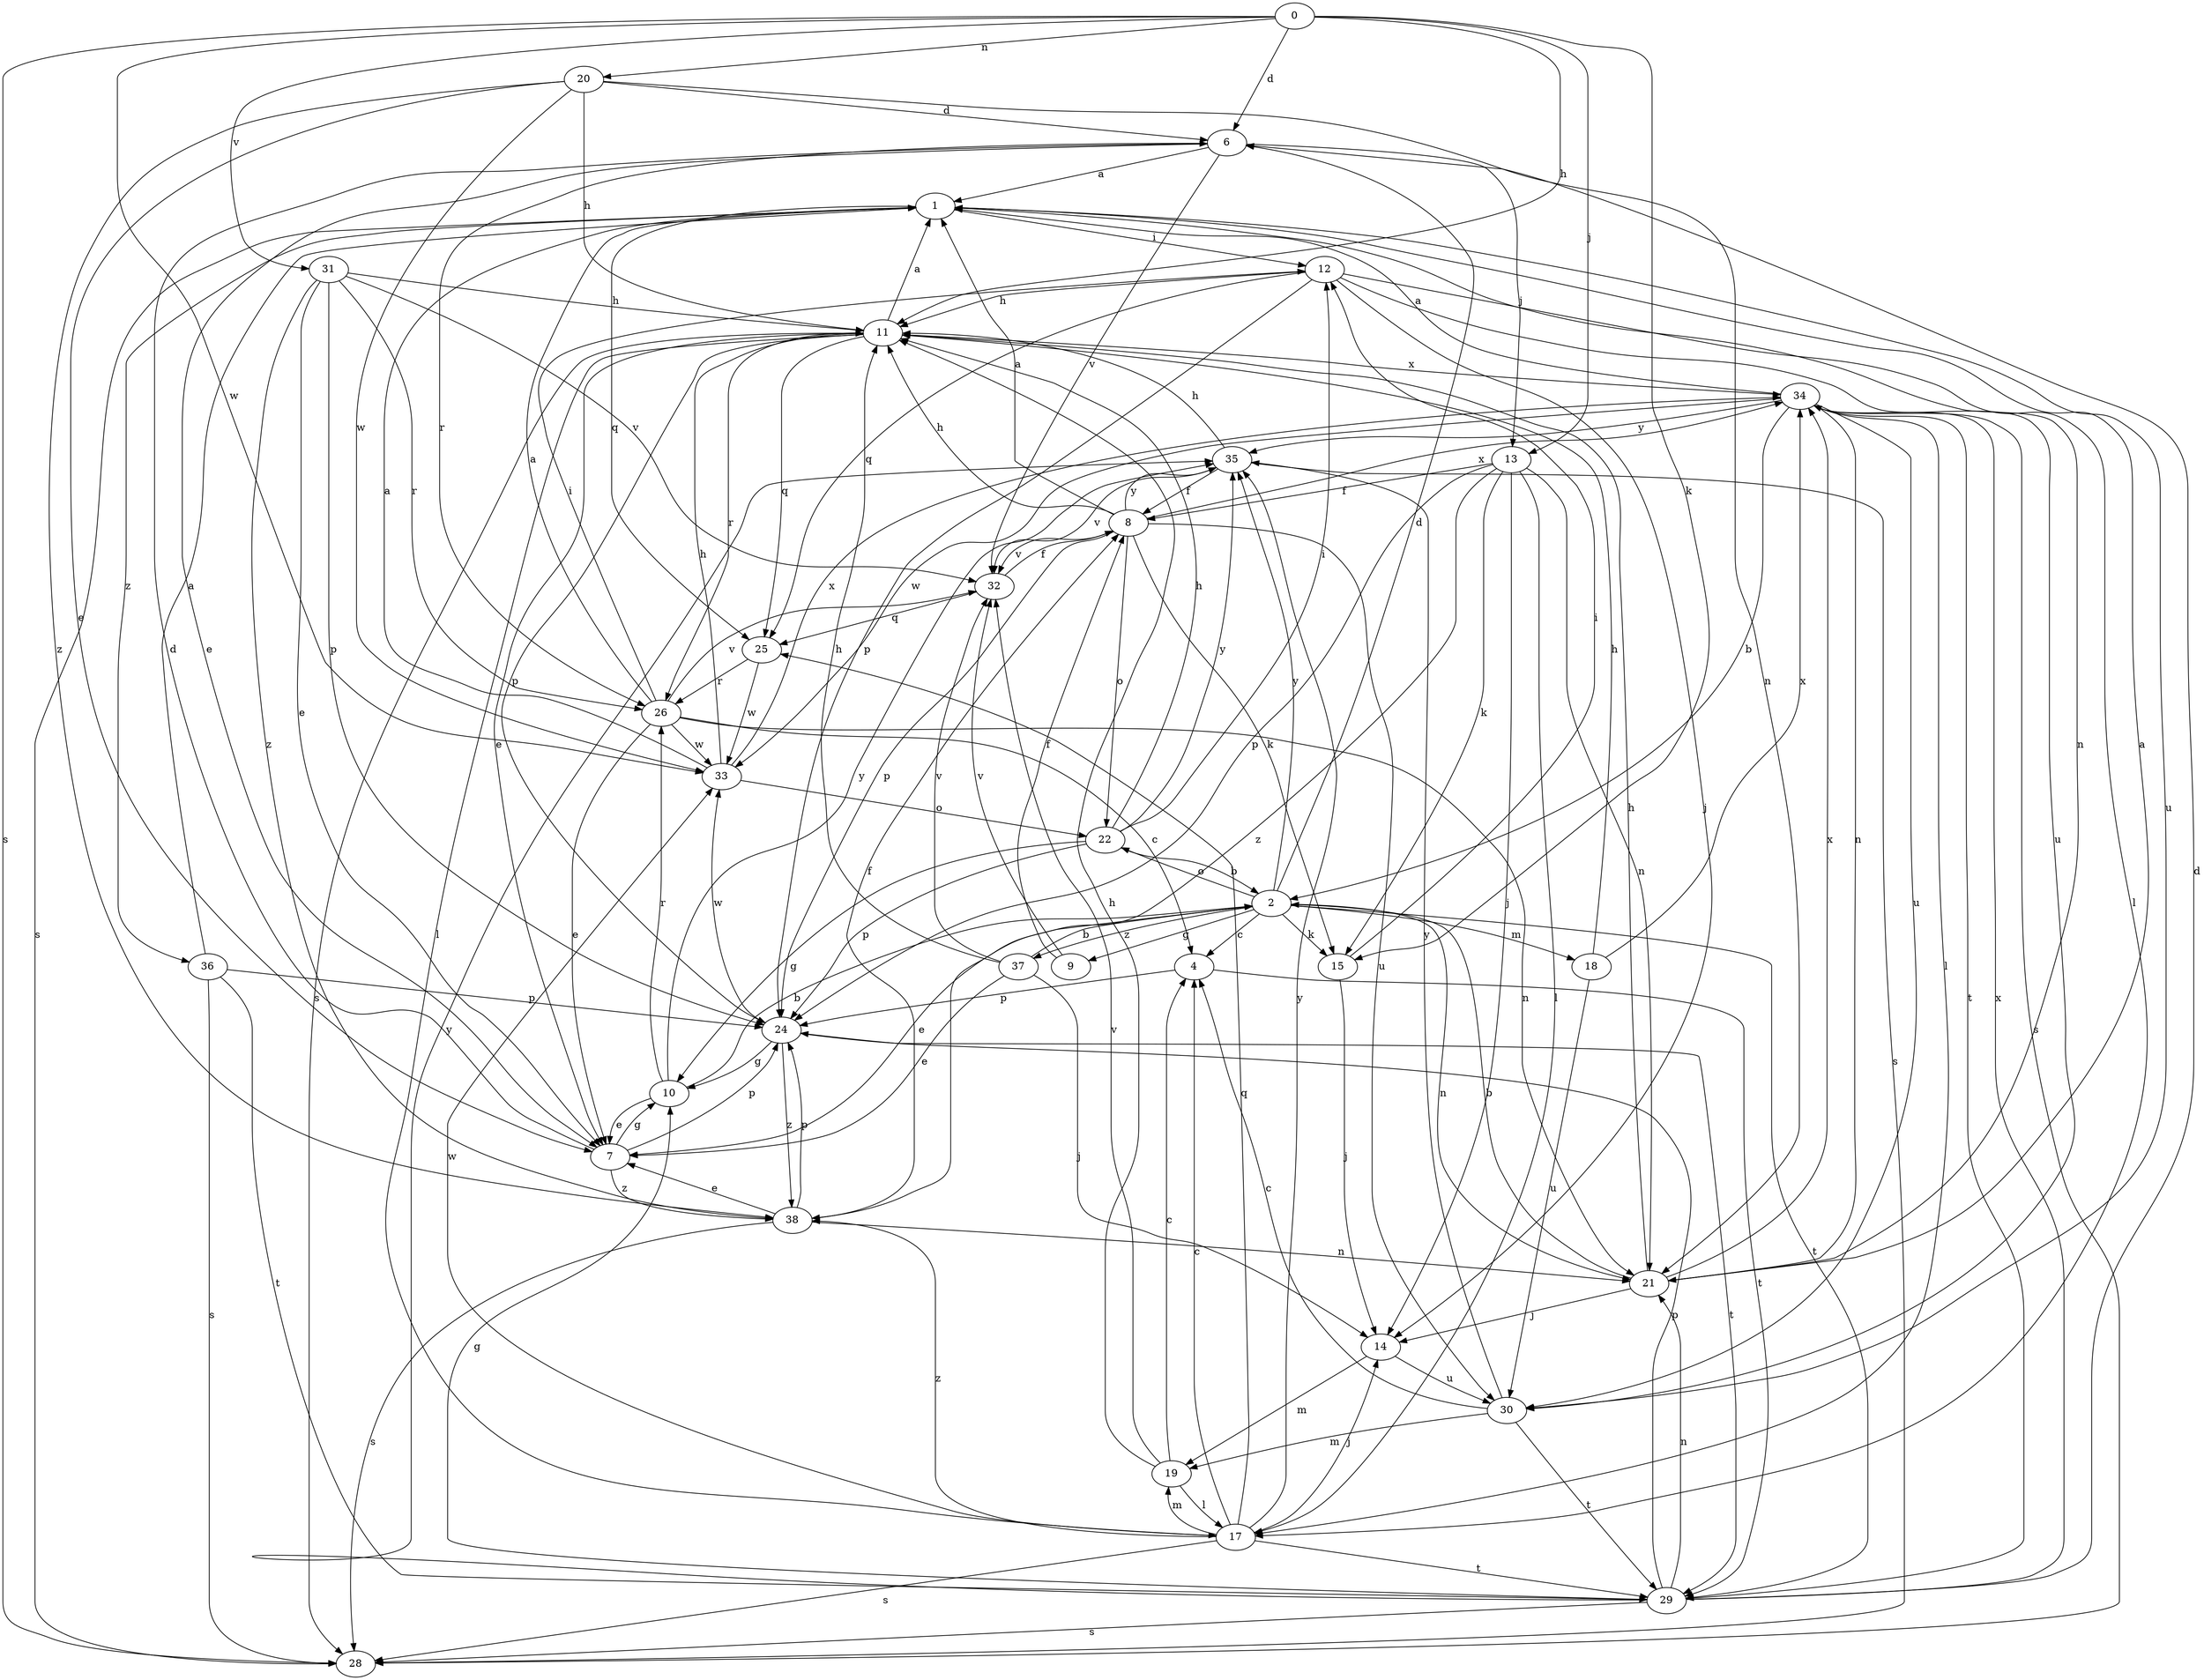 strict digraph  {
0;
1;
2;
4;
6;
7;
8;
9;
10;
11;
12;
13;
14;
15;
17;
18;
19;
20;
21;
22;
24;
25;
26;
28;
29;
30;
31;
32;
33;
34;
35;
36;
37;
38;
0 -> 6  [label=d];
0 -> 11  [label=h];
0 -> 13  [label=j];
0 -> 15  [label=k];
0 -> 20  [label=n];
0 -> 28  [label=s];
0 -> 31  [label=v];
0 -> 33  [label=w];
1 -> 12  [label=i];
1 -> 21  [label=n];
1 -> 25  [label=q];
1 -> 28  [label=s];
1 -> 30  [label=u];
1 -> 36  [label=z];
2 -> 4  [label=c];
2 -> 6  [label=d];
2 -> 7  [label=e];
2 -> 9  [label=g];
2 -> 15  [label=k];
2 -> 18  [label=m];
2 -> 21  [label=n];
2 -> 22  [label=o];
2 -> 29  [label=t];
2 -> 35  [label=y];
2 -> 37  [label=z];
4 -> 24  [label=p];
4 -> 29  [label=t];
6 -> 1  [label=a];
6 -> 7  [label=e];
6 -> 13  [label=j];
6 -> 26  [label=r];
6 -> 32  [label=v];
7 -> 6  [label=d];
7 -> 10  [label=g];
7 -> 24  [label=p];
7 -> 38  [label=z];
8 -> 1  [label=a];
8 -> 11  [label=h];
8 -> 15  [label=k];
8 -> 22  [label=o];
8 -> 24  [label=p];
8 -> 30  [label=u];
8 -> 32  [label=v];
8 -> 34  [label=x];
8 -> 35  [label=y];
9 -> 8  [label=f];
9 -> 32  [label=v];
10 -> 2  [label=b];
10 -> 7  [label=e];
10 -> 26  [label=r];
10 -> 35  [label=y];
11 -> 1  [label=a];
11 -> 7  [label=e];
11 -> 17  [label=l];
11 -> 24  [label=p];
11 -> 25  [label=q];
11 -> 26  [label=r];
11 -> 28  [label=s];
11 -> 34  [label=x];
12 -> 11  [label=h];
12 -> 14  [label=j];
12 -> 17  [label=l];
12 -> 24  [label=p];
12 -> 25  [label=q];
12 -> 30  [label=u];
13 -> 8  [label=f];
13 -> 14  [label=j];
13 -> 15  [label=k];
13 -> 17  [label=l];
13 -> 21  [label=n];
13 -> 24  [label=p];
13 -> 38  [label=z];
14 -> 19  [label=m];
14 -> 30  [label=u];
15 -> 12  [label=i];
15 -> 14  [label=j];
17 -> 4  [label=c];
17 -> 14  [label=j];
17 -> 19  [label=m];
17 -> 25  [label=q];
17 -> 28  [label=s];
17 -> 29  [label=t];
17 -> 33  [label=w];
17 -> 35  [label=y];
17 -> 38  [label=z];
18 -> 11  [label=h];
18 -> 30  [label=u];
18 -> 34  [label=x];
19 -> 4  [label=c];
19 -> 11  [label=h];
19 -> 17  [label=l];
19 -> 32  [label=v];
20 -> 6  [label=d];
20 -> 7  [label=e];
20 -> 11  [label=h];
20 -> 21  [label=n];
20 -> 33  [label=w];
20 -> 38  [label=z];
21 -> 1  [label=a];
21 -> 2  [label=b];
21 -> 11  [label=h];
21 -> 14  [label=j];
21 -> 34  [label=x];
22 -> 2  [label=b];
22 -> 10  [label=g];
22 -> 11  [label=h];
22 -> 12  [label=i];
22 -> 24  [label=p];
22 -> 35  [label=y];
24 -> 10  [label=g];
24 -> 29  [label=t];
24 -> 33  [label=w];
24 -> 38  [label=z];
25 -> 26  [label=r];
25 -> 33  [label=w];
26 -> 1  [label=a];
26 -> 4  [label=c];
26 -> 7  [label=e];
26 -> 12  [label=i];
26 -> 21  [label=n];
26 -> 32  [label=v];
26 -> 33  [label=w];
29 -> 6  [label=d];
29 -> 10  [label=g];
29 -> 21  [label=n];
29 -> 24  [label=p];
29 -> 28  [label=s];
29 -> 34  [label=x];
29 -> 35  [label=y];
30 -> 4  [label=c];
30 -> 19  [label=m];
30 -> 29  [label=t];
30 -> 35  [label=y];
31 -> 7  [label=e];
31 -> 11  [label=h];
31 -> 24  [label=p];
31 -> 26  [label=r];
31 -> 32  [label=v];
31 -> 38  [label=z];
32 -> 8  [label=f];
32 -> 25  [label=q];
33 -> 1  [label=a];
33 -> 11  [label=h];
33 -> 22  [label=o];
33 -> 34  [label=x];
34 -> 1  [label=a];
34 -> 2  [label=b];
34 -> 17  [label=l];
34 -> 21  [label=n];
34 -> 28  [label=s];
34 -> 29  [label=t];
34 -> 30  [label=u];
34 -> 33  [label=w];
34 -> 35  [label=y];
35 -> 8  [label=f];
35 -> 11  [label=h];
35 -> 28  [label=s];
35 -> 32  [label=v];
36 -> 1  [label=a];
36 -> 24  [label=p];
36 -> 28  [label=s];
36 -> 29  [label=t];
37 -> 2  [label=b];
37 -> 7  [label=e];
37 -> 11  [label=h];
37 -> 14  [label=j];
37 -> 32  [label=v];
38 -> 7  [label=e];
38 -> 8  [label=f];
38 -> 21  [label=n];
38 -> 24  [label=p];
38 -> 28  [label=s];
}
